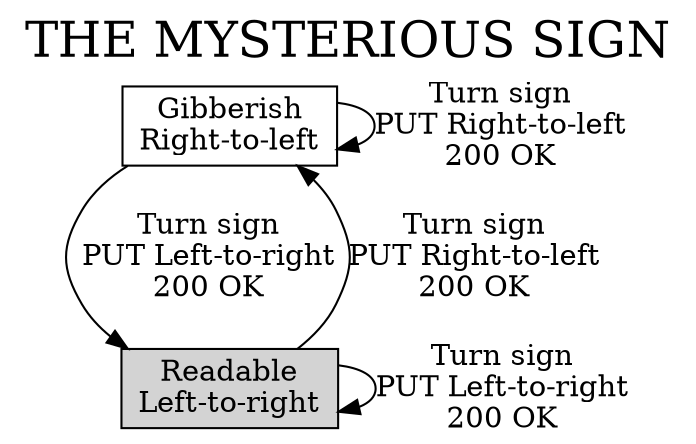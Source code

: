 digraph {
  label="THE MYSTERIOUS SIGN";
  labelloc=t;
  fontsize=24;
  node [shape=box];
  gibberish [label="Gibberish\nRight-to-left"];
  readable [label="Readable\nLeft-to-right",bgcolor="black",style="filled"];
  gibberish -> readable [label="Turn sign\nPUT Left-to-right\n200 OK"];
  gibberish -> gibberish [label="Turn sign\nPUT Right-to-left\n200 OK"];
//  gibberish -> gibberish [label="Turn sign\nPUT ???\n400 Bad Request"];
  readable -> gibberish [label="Turn sign\nPUT Right-to-left\n200 OK"];
  readable -> readable [label="Turn sign\nPUT Left-to-right\n200 OK"];
//  readable -> readable [label="Turn sign\nPUT ???\n400 Bad Request"];
}